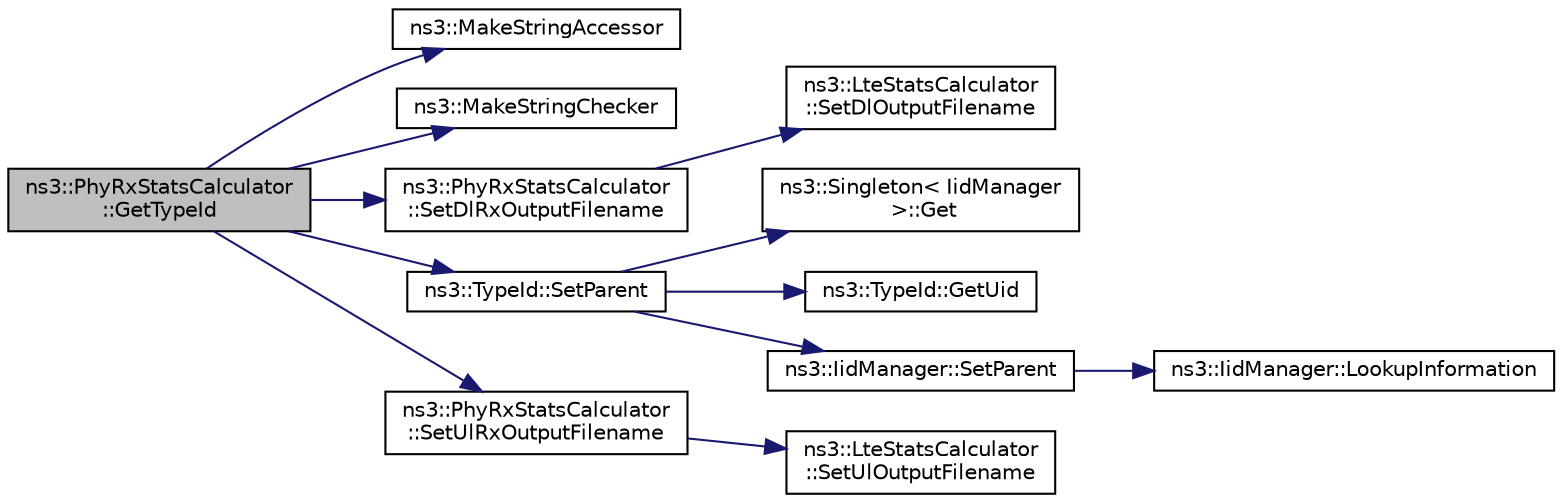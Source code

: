 digraph "ns3::PhyRxStatsCalculator::GetTypeId"
{
 // LATEX_PDF_SIZE
  edge [fontname="Helvetica",fontsize="10",labelfontname="Helvetica",labelfontsize="10"];
  node [fontname="Helvetica",fontsize="10",shape=record];
  rankdir="LR";
  Node1 [label="ns3::PhyRxStatsCalculator\l::GetTypeId",height=0.2,width=0.4,color="black", fillcolor="grey75", style="filled", fontcolor="black",tooltip="Register this type."];
  Node1 -> Node2 [color="midnightblue",fontsize="10",style="solid",fontname="Helvetica"];
  Node2 [label="ns3::MakeStringAccessor",height=0.2,width=0.4,color="black", fillcolor="white", style="filled",URL="$group__attribute___string.html#ga5a63252b0689ed04ef20af53f71d6708",tooltip="Create an AttributeAccessor for a class data member, or a lone class get functor or set method."];
  Node1 -> Node3 [color="midnightblue",fontsize="10",style="solid",fontname="Helvetica"];
  Node3 [label="ns3::MakeStringChecker",height=0.2,width=0.4,color="black", fillcolor="white", style="filled",URL="$group__attribute___string.html#gaa2202d9b9871d3ea424719b52729d377",tooltip=" "];
  Node1 -> Node4 [color="midnightblue",fontsize="10",style="solid",fontname="Helvetica"];
  Node4 [label="ns3::PhyRxStatsCalculator\l::SetDlRxOutputFilename",height=0.2,width=0.4,color="black", fillcolor="white", style="filled",URL="$classns3_1_1_phy_rx_stats_calculator.html#a9feb63009ac142ec65317b1028773e07",tooltip="Set the name of the file where the DL RX PHY statistics will be stored."];
  Node4 -> Node5 [color="midnightblue",fontsize="10",style="solid",fontname="Helvetica"];
  Node5 [label="ns3::LteStatsCalculator\l::SetDlOutputFilename",height=0.2,width=0.4,color="black", fillcolor="white", style="filled",URL="$classns3_1_1_lte_stats_calculator.html#a1cd704e00a2384ef49fa74a7d29f91c1",tooltip="Set the name of the file where the downlink statistics will be stored."];
  Node1 -> Node6 [color="midnightblue",fontsize="10",style="solid",fontname="Helvetica"];
  Node6 [label="ns3::TypeId::SetParent",height=0.2,width=0.4,color="black", fillcolor="white", style="filled",URL="$classns3_1_1_type_id.html#abaaca67ab7d2471067e7c275df0f7309",tooltip="Set the parent TypeId."];
  Node6 -> Node7 [color="midnightblue",fontsize="10",style="solid",fontname="Helvetica"];
  Node7 [label="ns3::Singleton\< IidManager\l \>::Get",height=0.2,width=0.4,color="black", fillcolor="white", style="filled",URL="$classns3_1_1_singleton.html#a80a2cd3c25a27ea72add7a9f7a141ffa",tooltip="Get a pointer to the singleton instance."];
  Node6 -> Node8 [color="midnightblue",fontsize="10",style="solid",fontname="Helvetica"];
  Node8 [label="ns3::TypeId::GetUid",height=0.2,width=0.4,color="black", fillcolor="white", style="filled",URL="$classns3_1_1_type_id.html#a429535085325d6f926724771446d9047",tooltip="Get the internal id of this TypeId."];
  Node6 -> Node9 [color="midnightblue",fontsize="10",style="solid",fontname="Helvetica"];
  Node9 [label="ns3::IidManager::SetParent",height=0.2,width=0.4,color="black", fillcolor="white", style="filled",URL="$classns3_1_1_iid_manager.html#a4042931260554c907699367b6811426f",tooltip="Set the parent of a type id."];
  Node9 -> Node10 [color="midnightblue",fontsize="10",style="solid",fontname="Helvetica"];
  Node10 [label="ns3::IidManager::LookupInformation",height=0.2,width=0.4,color="black", fillcolor="white", style="filled",URL="$classns3_1_1_iid_manager.html#a84af06b798b21fa700469a3ac5f65f3f",tooltip="Retrieve the information record for a type."];
  Node1 -> Node11 [color="midnightblue",fontsize="10",style="solid",fontname="Helvetica"];
  Node11 [label="ns3::PhyRxStatsCalculator\l::SetUlRxOutputFilename",height=0.2,width=0.4,color="black", fillcolor="white", style="filled",URL="$classns3_1_1_phy_rx_stats_calculator.html#af2a4dca3e43a5ad37acd53266b321893",tooltip="Set the name of the file where the UL Rx PHY statistics will be stored."];
  Node11 -> Node12 [color="midnightblue",fontsize="10",style="solid",fontname="Helvetica"];
  Node12 [label="ns3::LteStatsCalculator\l::SetUlOutputFilename",height=0.2,width=0.4,color="black", fillcolor="white", style="filled",URL="$classns3_1_1_lte_stats_calculator.html#a47ced91f91ab7550e347ee1a933ca998",tooltip="Set the name of the file where the uplink statistics will be stored."];
}
